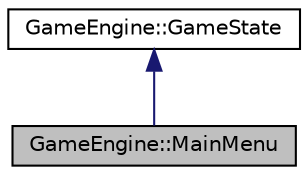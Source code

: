 digraph "GameEngine::MainMenu"
{
  edge [fontname="Helvetica",fontsize="10",labelfontname="Helvetica",labelfontsize="10"];
  node [fontname="Helvetica",fontsize="10",shape=record];
  Node0 [label="GameEngine::MainMenu",height=0.2,width=0.4,color="black", fillcolor="grey75", style="filled", fontcolor="black"];
  Node1 -> Node0 [dir="back",color="midnightblue",fontsize="10",style="solid",fontname="Helvetica"];
  Node1 [label="GameEngine::GameState",height=0.2,width=0.4,color="black", fillcolor="white", style="filled",URL="$class_game_engine_1_1_game_state.html"];
}
